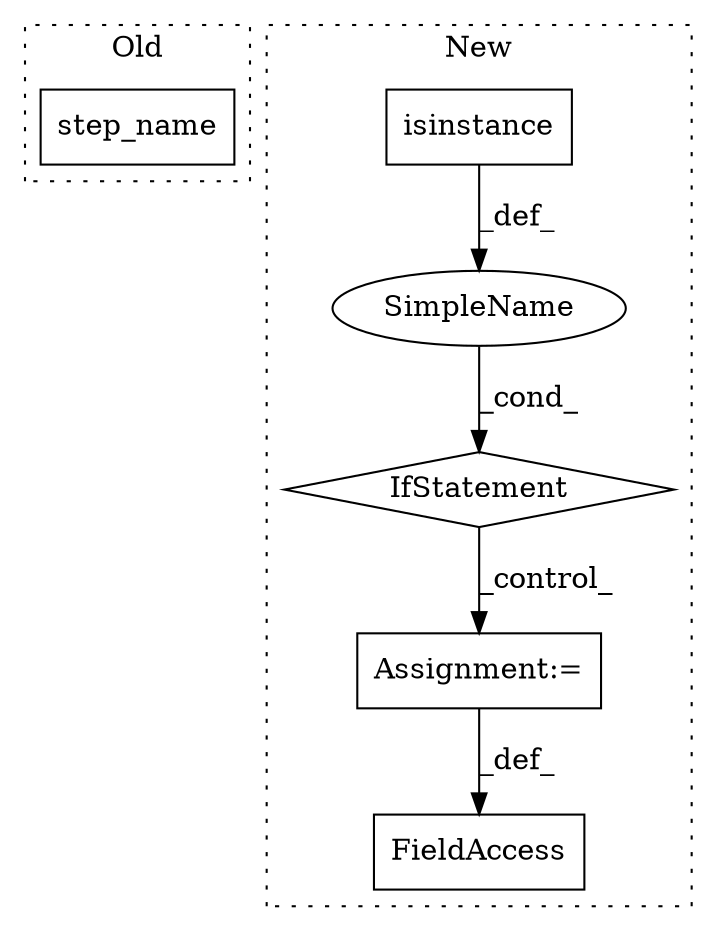 digraph G {
subgraph cluster0 {
1 [label="step_name" a="32" s="17469" l="11" shape="box"];
label = "Old";
style="dotted";
}
subgraph cluster1 {
2 [label="IfStatement" a="25" s="18185,18236" l="4,2" shape="diamond"];
3 [label="isinstance" a="32" s="18190,18235" l="11,1" shape="box"];
4 [label="SimpleName" a="42" s="" l="" shape="ellipse"];
5 [label="Assignment:=" a="7" s="18277" l="1" shape="box"];
6 [label="FieldAccess" a="22" s="18256" l="21" shape="box"];
label = "New";
style="dotted";
}
2 -> 5 [label="_control_"];
3 -> 4 [label="_def_"];
4 -> 2 [label="_cond_"];
5 -> 6 [label="_def_"];
}